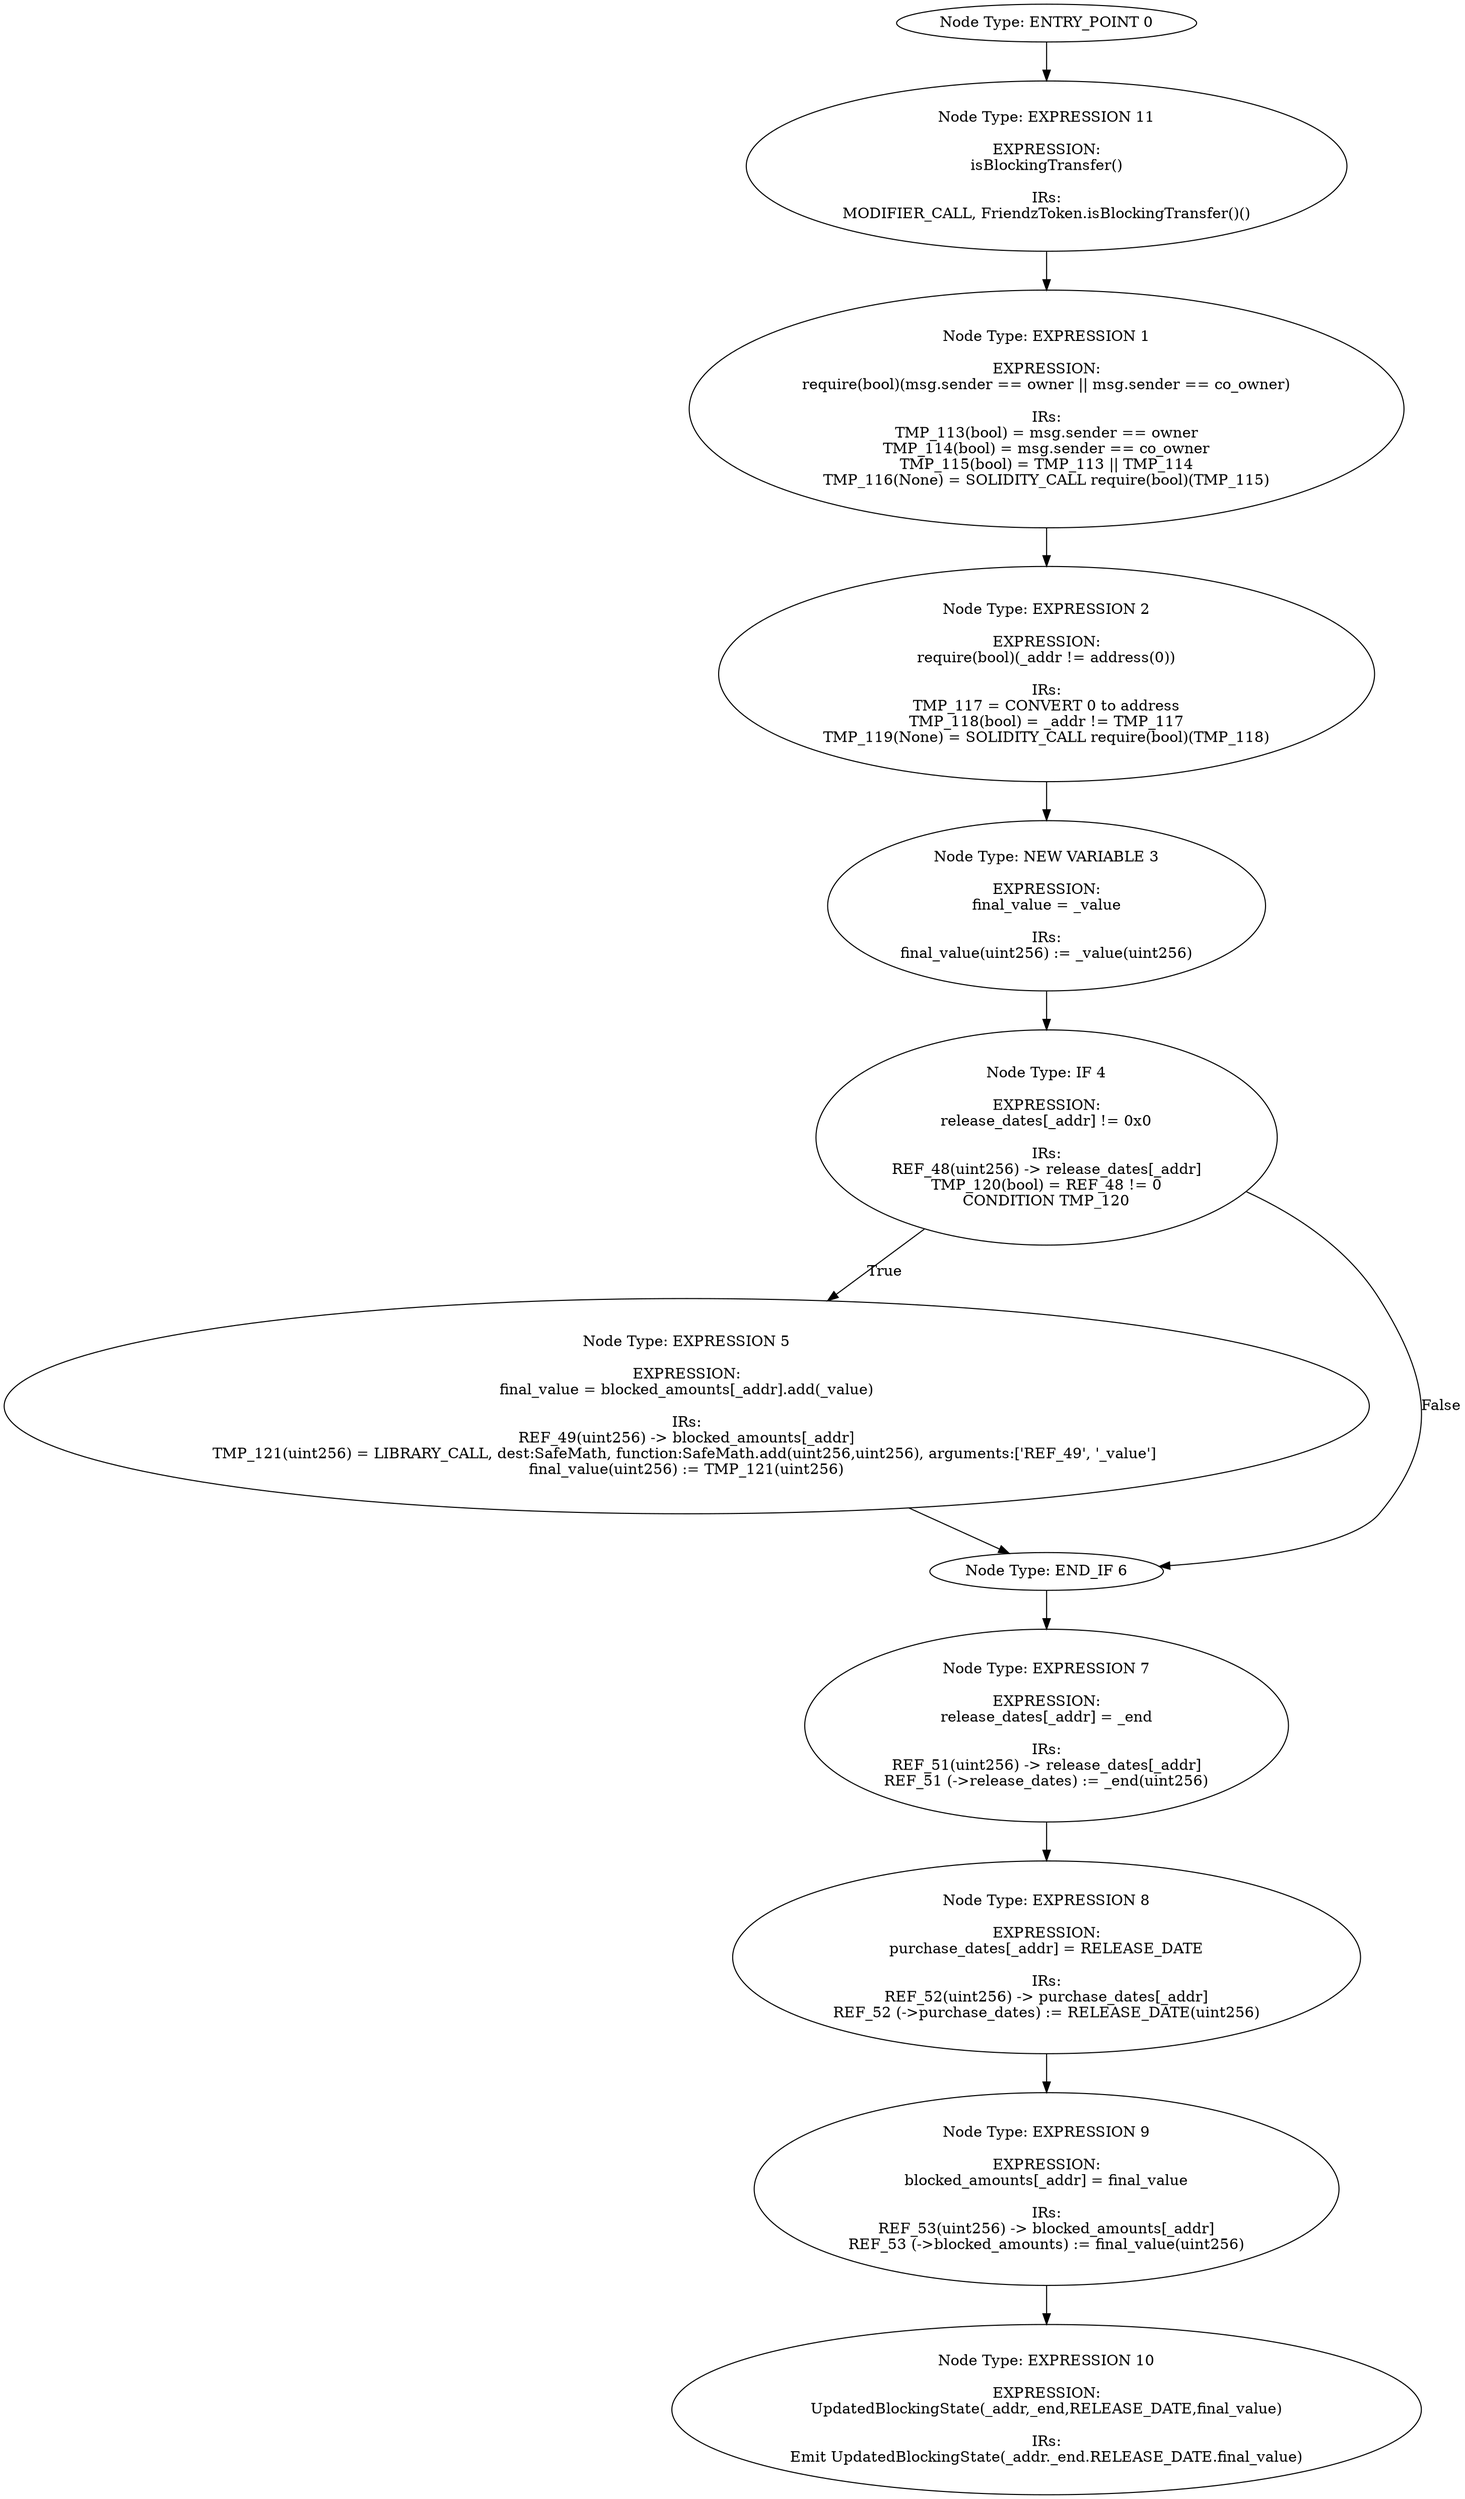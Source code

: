 digraph{
0[label="Node Type: ENTRY_POINT 0
"];
0->11;
1[label="Node Type: EXPRESSION 1

EXPRESSION:
require(bool)(msg.sender == owner || msg.sender == co_owner)

IRs:
TMP_113(bool) = msg.sender == owner
TMP_114(bool) = msg.sender == co_owner
TMP_115(bool) = TMP_113 || TMP_114
TMP_116(None) = SOLIDITY_CALL require(bool)(TMP_115)"];
1->2;
2[label="Node Type: EXPRESSION 2

EXPRESSION:
require(bool)(_addr != address(0))

IRs:
TMP_117 = CONVERT 0 to address
TMP_118(bool) = _addr != TMP_117
TMP_119(None) = SOLIDITY_CALL require(bool)(TMP_118)"];
2->3;
3[label="Node Type: NEW VARIABLE 3

EXPRESSION:
final_value = _value

IRs:
final_value(uint256) := _value(uint256)"];
3->4;
4[label="Node Type: IF 4

EXPRESSION:
release_dates[_addr] != 0x0

IRs:
REF_48(uint256) -> release_dates[_addr]
TMP_120(bool) = REF_48 != 0
CONDITION TMP_120"];
4->5[label="True"];
4->6[label="False"];
5[label="Node Type: EXPRESSION 5

EXPRESSION:
final_value = blocked_amounts[_addr].add(_value)

IRs:
REF_49(uint256) -> blocked_amounts[_addr]
TMP_121(uint256) = LIBRARY_CALL, dest:SafeMath, function:SafeMath.add(uint256,uint256), arguments:['REF_49', '_value'] 
final_value(uint256) := TMP_121(uint256)"];
5->6;
6[label="Node Type: END_IF 6
"];
6->7;
7[label="Node Type: EXPRESSION 7

EXPRESSION:
release_dates[_addr] = _end

IRs:
REF_51(uint256) -> release_dates[_addr]
REF_51 (->release_dates) := _end(uint256)"];
7->8;
8[label="Node Type: EXPRESSION 8

EXPRESSION:
purchase_dates[_addr] = RELEASE_DATE

IRs:
REF_52(uint256) -> purchase_dates[_addr]
REF_52 (->purchase_dates) := RELEASE_DATE(uint256)"];
8->9;
9[label="Node Type: EXPRESSION 9

EXPRESSION:
blocked_amounts[_addr] = final_value

IRs:
REF_53(uint256) -> blocked_amounts[_addr]
REF_53 (->blocked_amounts) := final_value(uint256)"];
9->10;
10[label="Node Type: EXPRESSION 10

EXPRESSION:
UpdatedBlockingState(_addr,_end,RELEASE_DATE,final_value)

IRs:
Emit UpdatedBlockingState(_addr._end.RELEASE_DATE.final_value)"];
11[label="Node Type: EXPRESSION 11

EXPRESSION:
isBlockingTransfer()

IRs:
MODIFIER_CALL, FriendzToken.isBlockingTransfer()()"];
11->1;
}
